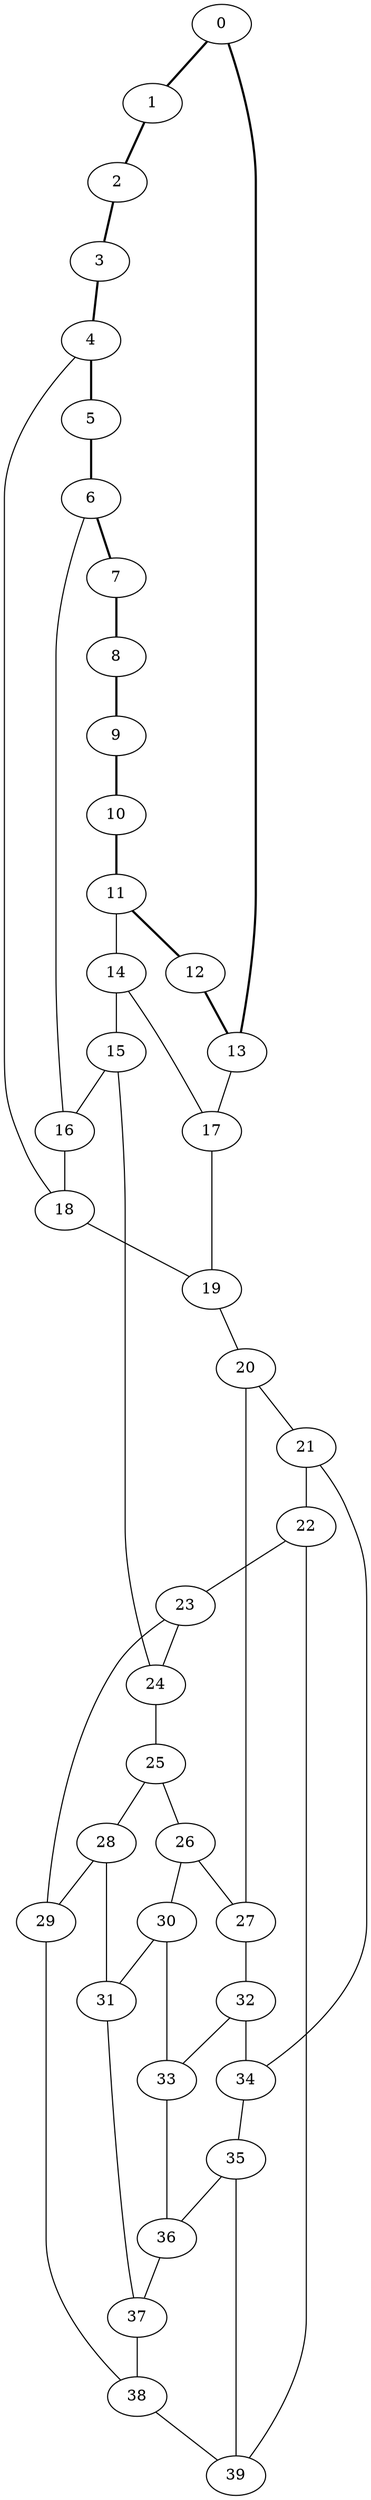 //Inside of this graph isn't 3-connected
graph G {
0 [ pos = " 10.00,0.00!" ];
0 -- 1[style=bold];
0 -- 13[style=bold];
1 [ pos = " 9.01,4.34!" ];
1 -- 2[style=bold];
2 [ pos = " 6.23,7.82!" ];
2 -- 3[style=bold];
3 [ pos = " 2.23,9.75!" ];
3 -- 4[style=bold];
4 [ pos = " -2.23,9.75!" ];
4 -- 5[style=bold];
4 -- 18;
5 [ pos = " -6.23,7.82!" ];
5 -- 6[style=bold];
6 [ pos = " -9.01,4.34!" ];
6 -- 7[style=bold];
6 -- 16;
7 [ pos = " -10.00,0.00!" ];
7 -- 8[style=bold];
8 [ pos = " -9.01,-4.34!" ];
8 -- 9[style=bold];
9 [ pos = " -6.23,-7.82!" ];
9 -- 10[style=bold];
10 [ pos = " -2.23,-9.75!" ];
10 -- 11[style=bold];
11 [ pos = " 2.23,-9.75!" ];
11 -- 12[style=bold];
11 -- 14;
12 [ pos = " 6.23,-7.82!" ];
12 -- 13[style=bold];
13 [ pos = " 9.01,-4.34!" ];
13 -- 17;
14 -- 15;
14 -- 17;
15 -- 16;
15 -- 24;
16 -- 18;
17 -- 19;
18 -- 19;
19 -- 20;
20 -- 21;
20 -- 27;
21 -- 22;
21 -- 34;
22 -- 23;
22 -- 39;
23 -- 24;
23 -- 29;
24 -- 25;
25 -- 26;
25 -- 28;
26 -- 27;
26 -- 30;
27 -- 32;
28 -- 29;
28 -- 31;
29 -- 38;
30 -- 31;
30 -- 33;
31 -- 37;
32 -- 33;
32 -- 34;
33 -- 36;
34 -- 35;
35 -- 36;
35 -- 39;
36 -- 37;
37 -- 38;
38 -- 39;
}

